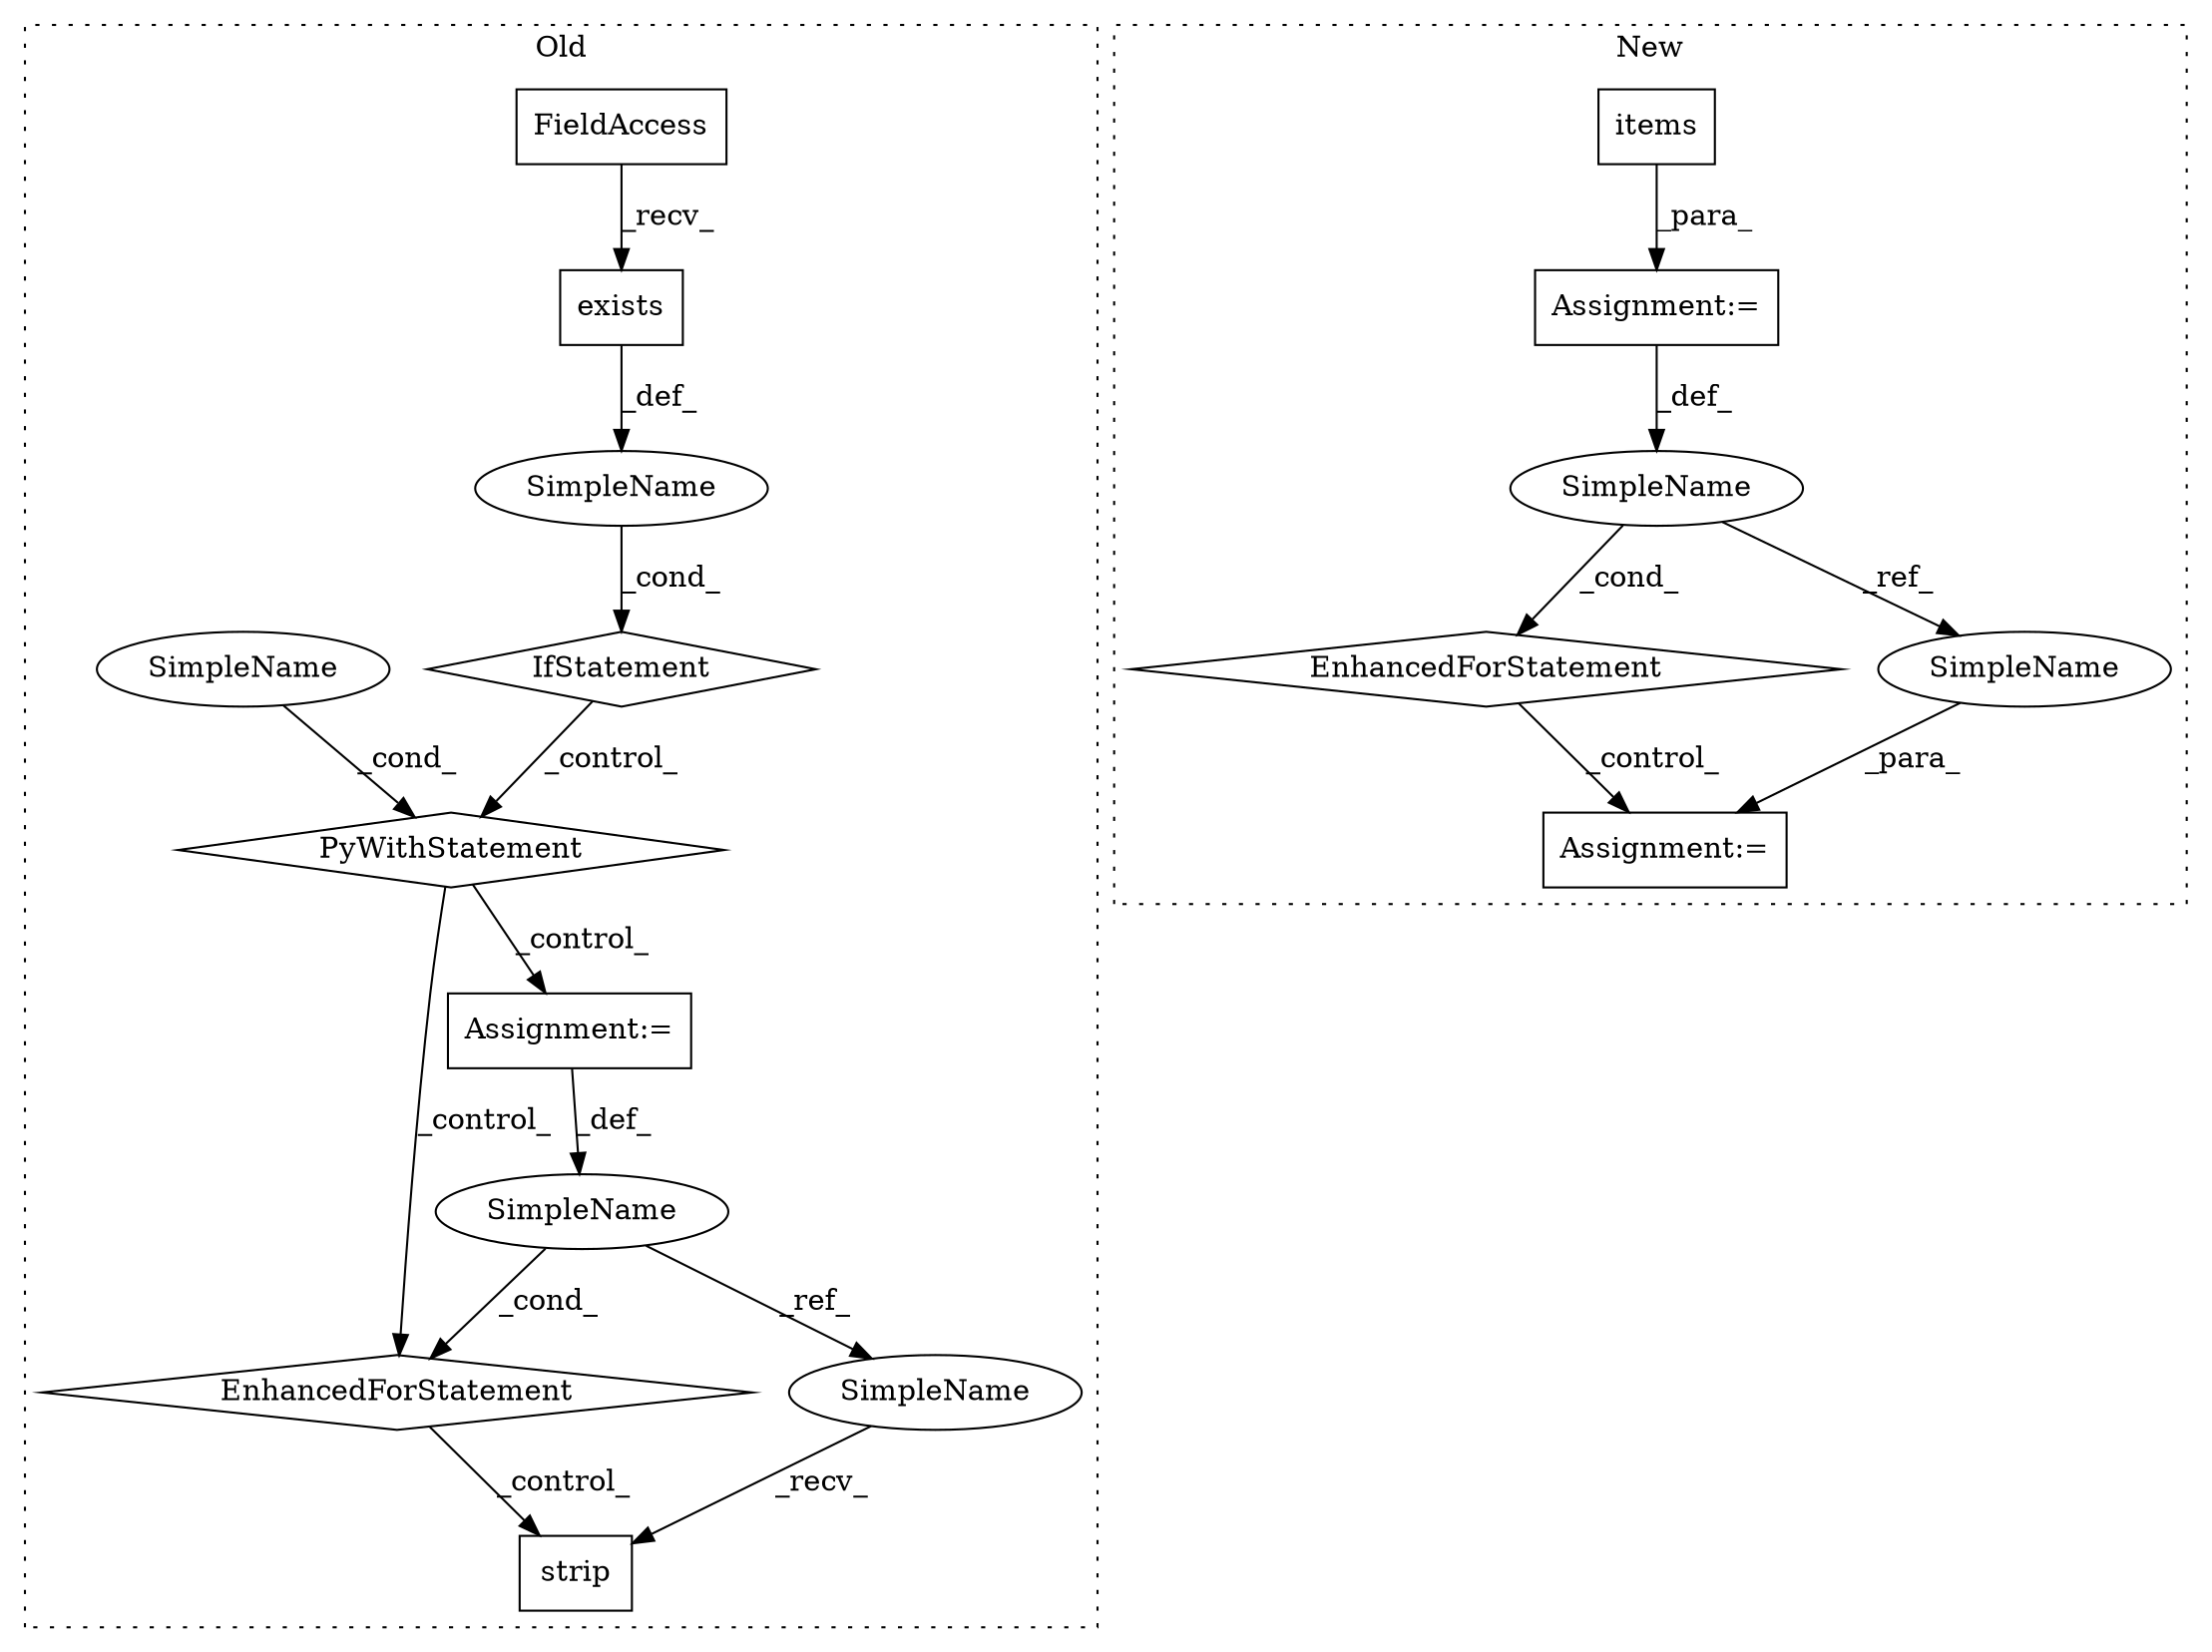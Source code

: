 digraph G {
subgraph cluster0 {
1 [label="exists" a="32" s="8591,8617" l="7,1" shape="box"];
3 [label="strip" a="32" s="8840" l="7" shape="box"];
4 [label="SimpleName" a="42" s="" l="" shape="ellipse"];
5 [label="PyWithStatement" a="104" s="8632,8676" l="10,2" shape="diamond"];
6 [label="FieldAccess" a="22" s="8583" l="7" shape="box"];
7 [label="IfStatement" a="25" s="8579,8618" l="4,2" shape="diamond"];
8 [label="SimpleName" a="42" s="8784" l="9" shape="ellipse"];
9 [label="SimpleName" a="42" s="" l="" shape="ellipse"];
12 [label="EnhancedForStatement" a="70" s="8711,8797" l="69,2" shape="diamond"];
15 [label="Assignment:=" a="7" s="8711,8797" l="69,2" shape="box"];
17 [label="SimpleName" a="42" s="8830" l="9" shape="ellipse"];
label = "Old";
style="dotted";
}
subgraph cluster1 {
2 [label="items" a="32" s="10035" l="7" shape="box"];
10 [label="Assignment:=" a="7" s="9916,10042" l="87,2" shape="box"];
11 [label="EnhancedForStatement" a="70" s="9916,10042" l="87,2" shape="diamond"];
13 [label="SimpleName" a="42" s="10007" l="7" shape="ellipse"];
14 [label="Assignment:=" a="7" s="10220" l="25" shape="box"];
16 [label="SimpleName" a="42" s="10229" l="7" shape="ellipse"];
label = "New";
style="dotted";
}
1 -> 4 [label="_def_"];
2 -> 10 [label="_para_"];
4 -> 7 [label="_cond_"];
5 -> 12 [label="_control_"];
5 -> 15 [label="_control_"];
6 -> 1 [label="_recv_"];
7 -> 5 [label="_control_"];
8 -> 17 [label="_ref_"];
8 -> 12 [label="_cond_"];
9 -> 5 [label="_cond_"];
10 -> 13 [label="_def_"];
11 -> 14 [label="_control_"];
12 -> 3 [label="_control_"];
13 -> 16 [label="_ref_"];
13 -> 11 [label="_cond_"];
15 -> 8 [label="_def_"];
16 -> 14 [label="_para_"];
17 -> 3 [label="_recv_"];
}